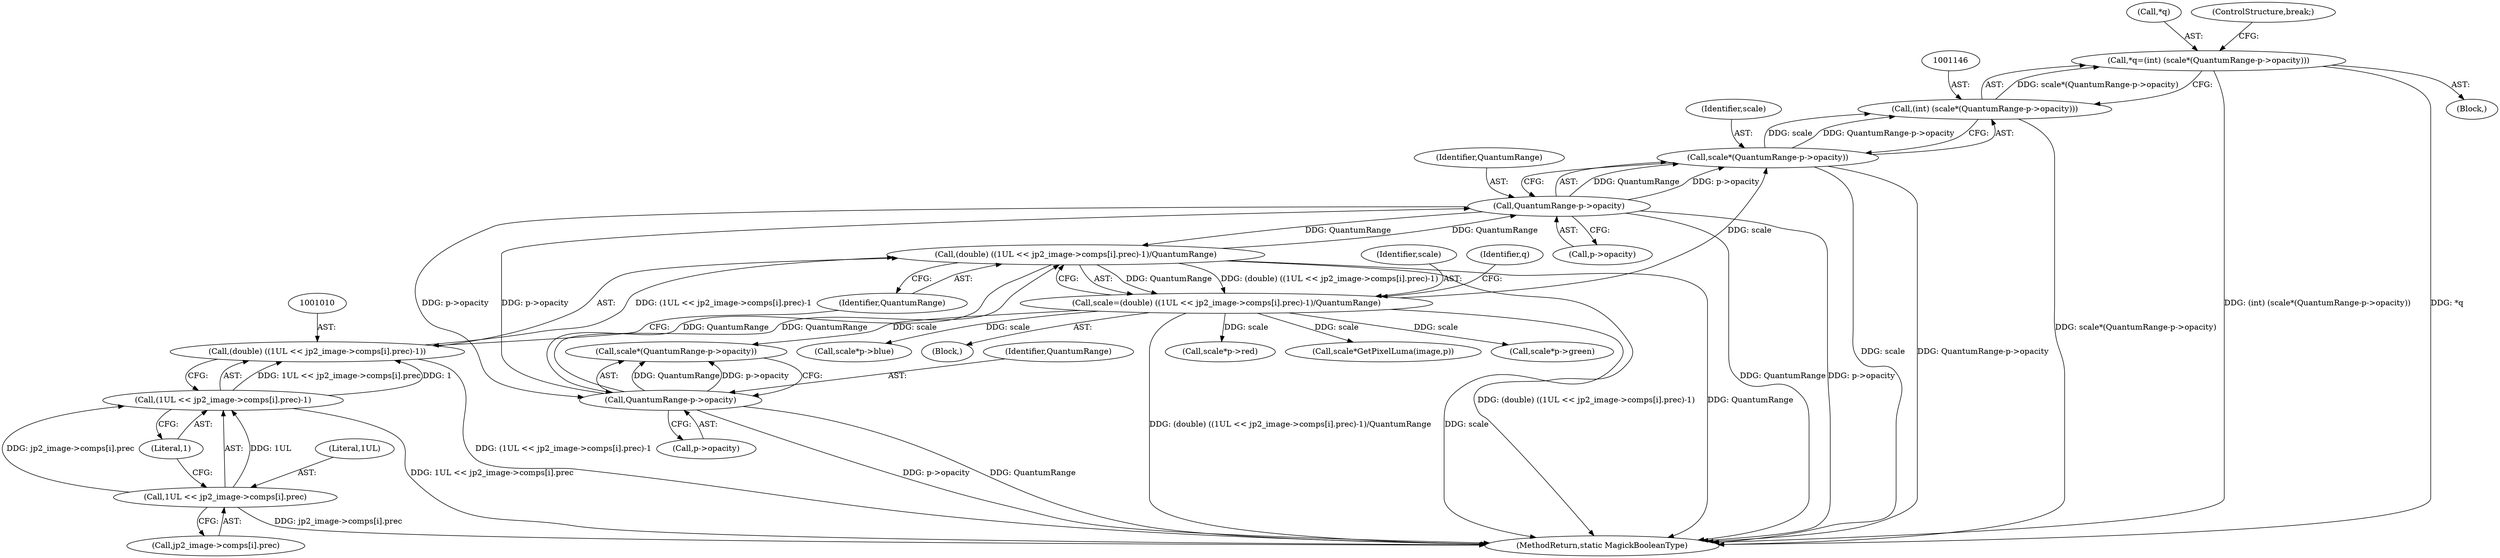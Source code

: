 digraph "0_ImageMagick_3d5ac8c20846871f1eb3068b65f93da7cd33bfd0_0@pointer" {
"1001142" [label="(Call,*q=(int) (scale*(QuantumRange-p->opacity)))"];
"1001145" [label="(Call,(int) (scale*(QuantumRange-p->opacity)))"];
"1001147" [label="(Call,scale*(QuantumRange-p->opacity))"];
"1001006" [label="(Call,scale=(double) ((1UL << jp2_image->comps[i].prec)-1)/QuantumRange)"];
"1001008" [label="(Call,(double) ((1UL << jp2_image->comps[i].prec)-1)/QuantumRange)"];
"1001009" [label="(Call,(double) ((1UL << jp2_image->comps[i].prec)-1))"];
"1001011" [label="(Call,(1UL << jp2_image->comps[i].prec)-1)"];
"1001012" [label="(Call,1UL << jp2_image->comps[i].prec)"];
"1001110" [label="(Call,QuantumRange-p->opacity)"];
"1001149" [label="(Call,QuantumRange-p->opacity)"];
"1001014" [label="(Call,jp2_image->comps[i].prec)"];
"1001143" [label="(Call,*q)"];
"1001003" [label="(Block,)"];
"1001021" [label="(Literal,1)"];
"1001299" [label="(MethodReturn,static MagickBooleanType)"];
"1001147" [label="(Call,scale*(QuantumRange-p->opacity))"];
"1001090" [label="(Call,scale*p->red)"];
"1001007" [label="(Identifier,scale)"];
"1001011" [label="(Call,(1UL << jp2_image->comps[i].prec)-1)"];
"1001148" [label="(Identifier,scale)"];
"1001024" [label="(Identifier,q)"];
"1001149" [label="(Call,QuantumRange-p->opacity)"];
"1001006" [label="(Call,scale=(double) ((1UL << jp2_image->comps[i].prec)-1)/QuantumRange)"];
"1001150" [label="(Identifier,QuantumRange)"];
"1001108" [label="(Call,scale*(QuantumRange-p->opacity))"];
"1001112" [label="(Call,p->opacity)"];
"1001111" [label="(Identifier,QuantumRange)"];
"1001145" [label="(Call,(int) (scale*(QuantumRange-p->opacity)))"];
"1001142" [label="(Call,*q=(int) (scale*(QuantumRange-p->opacity)))"];
"1001079" [label="(Call,scale*GetPixelLuma(image,p))"];
"1001141" [label="(Block,)"];
"1001121" [label="(Call,scale*p->green)"];
"1001008" [label="(Call,(double) ((1UL << jp2_image->comps[i].prec)-1)/QuantumRange)"];
"1001110" [label="(Call,QuantumRange-p->opacity)"];
"1001134" [label="(Call,scale*p->blue)"];
"1001012" [label="(Call,1UL << jp2_image->comps[i].prec)"];
"1001009" [label="(Call,(double) ((1UL << jp2_image->comps[i].prec)-1))"];
"1001013" [label="(Literal,1UL)"];
"1001151" [label="(Call,p->opacity)"];
"1001022" [label="(Identifier,QuantumRange)"];
"1001154" [label="(ControlStructure,break;)"];
"1001142" -> "1001141"  [label="AST: "];
"1001142" -> "1001145"  [label="CFG: "];
"1001143" -> "1001142"  [label="AST: "];
"1001145" -> "1001142"  [label="AST: "];
"1001154" -> "1001142"  [label="CFG: "];
"1001142" -> "1001299"  [label="DDG: (int) (scale*(QuantumRange-p->opacity))"];
"1001142" -> "1001299"  [label="DDG: *q"];
"1001145" -> "1001142"  [label="DDG: scale*(QuantumRange-p->opacity)"];
"1001145" -> "1001147"  [label="CFG: "];
"1001146" -> "1001145"  [label="AST: "];
"1001147" -> "1001145"  [label="AST: "];
"1001145" -> "1001299"  [label="DDG: scale*(QuantumRange-p->opacity)"];
"1001147" -> "1001145"  [label="DDG: scale"];
"1001147" -> "1001145"  [label="DDG: QuantumRange-p->opacity"];
"1001147" -> "1001149"  [label="CFG: "];
"1001148" -> "1001147"  [label="AST: "];
"1001149" -> "1001147"  [label="AST: "];
"1001147" -> "1001299"  [label="DDG: scale"];
"1001147" -> "1001299"  [label="DDG: QuantumRange-p->opacity"];
"1001006" -> "1001147"  [label="DDG: scale"];
"1001149" -> "1001147"  [label="DDG: QuantumRange"];
"1001149" -> "1001147"  [label="DDG: p->opacity"];
"1001006" -> "1001003"  [label="AST: "];
"1001006" -> "1001008"  [label="CFG: "];
"1001007" -> "1001006"  [label="AST: "];
"1001008" -> "1001006"  [label="AST: "];
"1001024" -> "1001006"  [label="CFG: "];
"1001006" -> "1001299"  [label="DDG: (double) ((1UL << jp2_image->comps[i].prec)-1)/QuantumRange"];
"1001006" -> "1001299"  [label="DDG: scale"];
"1001008" -> "1001006"  [label="DDG: (double) ((1UL << jp2_image->comps[i].prec)-1)"];
"1001008" -> "1001006"  [label="DDG: QuantumRange"];
"1001006" -> "1001079"  [label="DDG: scale"];
"1001006" -> "1001090"  [label="DDG: scale"];
"1001006" -> "1001108"  [label="DDG: scale"];
"1001006" -> "1001121"  [label="DDG: scale"];
"1001006" -> "1001134"  [label="DDG: scale"];
"1001008" -> "1001022"  [label="CFG: "];
"1001009" -> "1001008"  [label="AST: "];
"1001022" -> "1001008"  [label="AST: "];
"1001008" -> "1001299"  [label="DDG: (double) ((1UL << jp2_image->comps[i].prec)-1)"];
"1001008" -> "1001299"  [label="DDG: QuantumRange"];
"1001009" -> "1001008"  [label="DDG: (1UL << jp2_image->comps[i].prec)-1"];
"1001110" -> "1001008"  [label="DDG: QuantumRange"];
"1001149" -> "1001008"  [label="DDG: QuantumRange"];
"1001008" -> "1001110"  [label="DDG: QuantumRange"];
"1001008" -> "1001149"  [label="DDG: QuantumRange"];
"1001009" -> "1001011"  [label="CFG: "];
"1001010" -> "1001009"  [label="AST: "];
"1001011" -> "1001009"  [label="AST: "];
"1001022" -> "1001009"  [label="CFG: "];
"1001009" -> "1001299"  [label="DDG: (1UL << jp2_image->comps[i].prec)-1"];
"1001011" -> "1001009"  [label="DDG: 1UL << jp2_image->comps[i].prec"];
"1001011" -> "1001009"  [label="DDG: 1"];
"1001011" -> "1001021"  [label="CFG: "];
"1001012" -> "1001011"  [label="AST: "];
"1001021" -> "1001011"  [label="AST: "];
"1001011" -> "1001299"  [label="DDG: 1UL << jp2_image->comps[i].prec"];
"1001012" -> "1001011"  [label="DDG: 1UL"];
"1001012" -> "1001011"  [label="DDG: jp2_image->comps[i].prec"];
"1001012" -> "1001014"  [label="CFG: "];
"1001013" -> "1001012"  [label="AST: "];
"1001014" -> "1001012"  [label="AST: "];
"1001021" -> "1001012"  [label="CFG: "];
"1001012" -> "1001299"  [label="DDG: jp2_image->comps[i].prec"];
"1001110" -> "1001108"  [label="AST: "];
"1001110" -> "1001112"  [label="CFG: "];
"1001111" -> "1001110"  [label="AST: "];
"1001112" -> "1001110"  [label="AST: "];
"1001108" -> "1001110"  [label="CFG: "];
"1001110" -> "1001299"  [label="DDG: QuantumRange"];
"1001110" -> "1001299"  [label="DDG: p->opacity"];
"1001110" -> "1001108"  [label="DDG: QuantumRange"];
"1001110" -> "1001108"  [label="DDG: p->opacity"];
"1001149" -> "1001110"  [label="DDG: p->opacity"];
"1001110" -> "1001149"  [label="DDG: p->opacity"];
"1001149" -> "1001151"  [label="CFG: "];
"1001150" -> "1001149"  [label="AST: "];
"1001151" -> "1001149"  [label="AST: "];
"1001149" -> "1001299"  [label="DDG: p->opacity"];
"1001149" -> "1001299"  [label="DDG: QuantumRange"];
}
